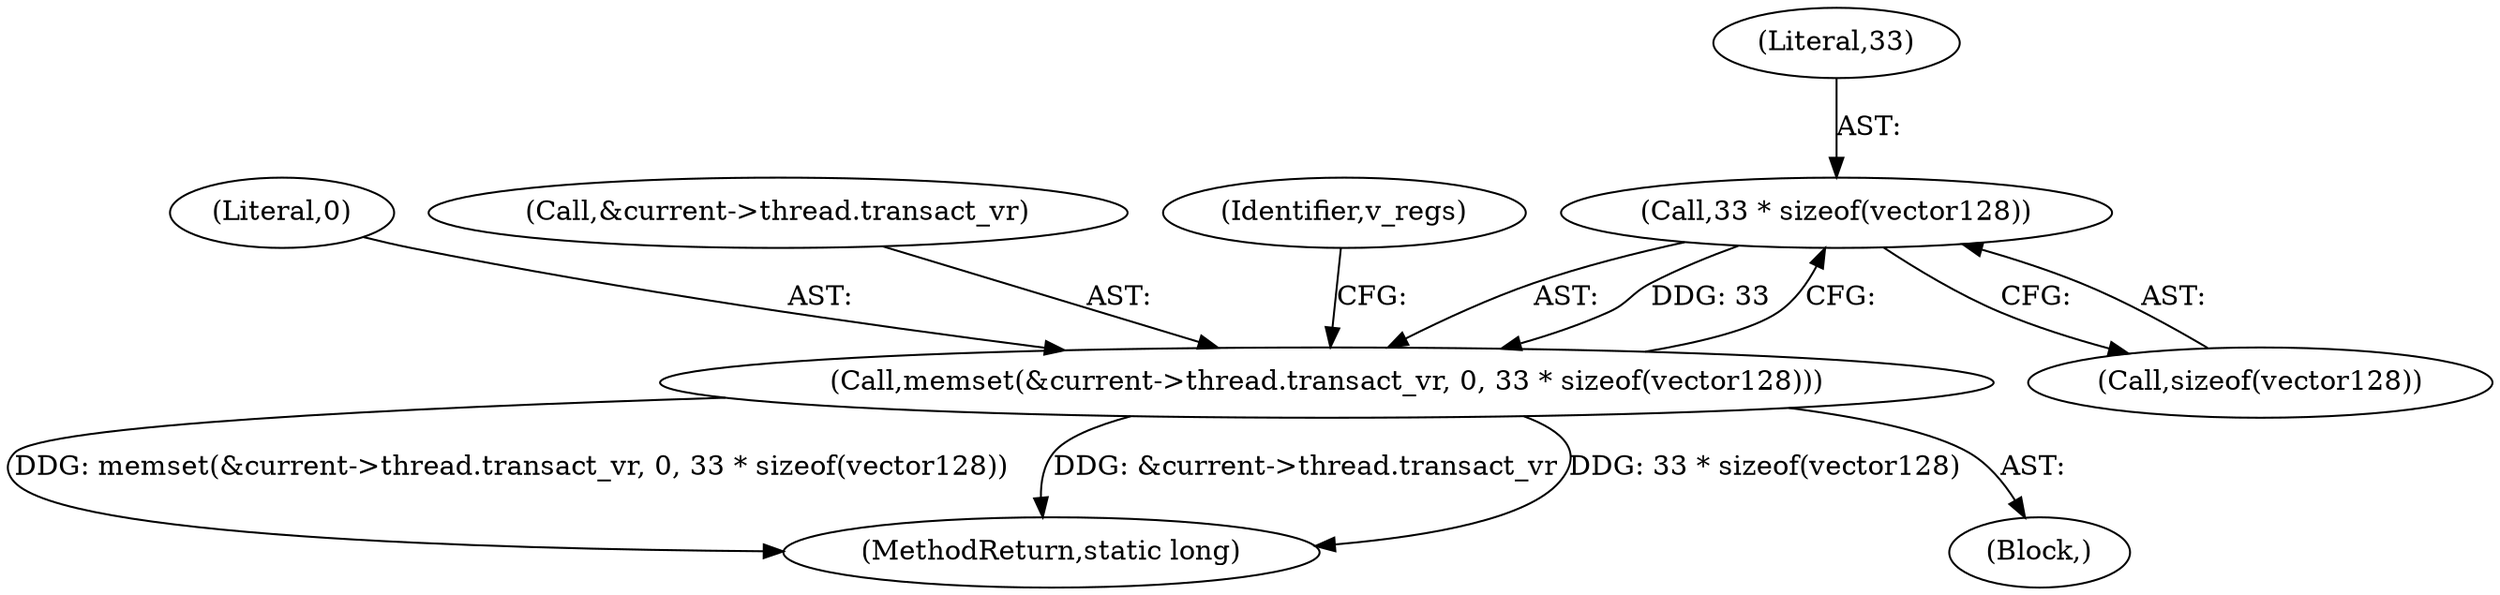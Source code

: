 digraph "0_linux_d2b9d2a5ad5ef04ff978c9923d19730cb05efd55_0@API" {
"1000521" [label="(Call,33 * sizeof(vector128))"];
"1000513" [label="(Call,memset(&current->thread.transact_vr, 0, 33 * sizeof(vector128)))"];
"1000520" [label="(Literal,0)"];
"1000514" [label="(Call,&current->thread.transact_vr)"];
"1000521" [label="(Call,33 * sizeof(vector128))"];
"1000719" [label="(MethodReturn,static long)"];
"1000500" [label="(Block,)"];
"1000522" [label="(Literal,33)"];
"1000523" [label="(Call,sizeof(vector128))"];
"1000528" [label="(Identifier,v_regs)"];
"1000513" [label="(Call,memset(&current->thread.transact_vr, 0, 33 * sizeof(vector128)))"];
"1000521" -> "1000513"  [label="AST: "];
"1000521" -> "1000523"  [label="CFG: "];
"1000522" -> "1000521"  [label="AST: "];
"1000523" -> "1000521"  [label="AST: "];
"1000513" -> "1000521"  [label="CFG: "];
"1000521" -> "1000513"  [label="DDG: 33"];
"1000513" -> "1000500"  [label="AST: "];
"1000514" -> "1000513"  [label="AST: "];
"1000520" -> "1000513"  [label="AST: "];
"1000528" -> "1000513"  [label="CFG: "];
"1000513" -> "1000719"  [label="DDG: memset(&current->thread.transact_vr, 0, 33 * sizeof(vector128))"];
"1000513" -> "1000719"  [label="DDG: &current->thread.transact_vr"];
"1000513" -> "1000719"  [label="DDG: 33 * sizeof(vector128)"];
}
